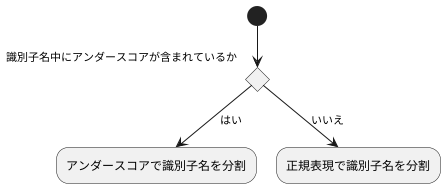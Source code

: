 @startuml
(*) --> if "識別子名中にアンダースコアが含まれているか"
--> [はい] アンダースコアで識別子名を分割
else 
--> [いいえ]正規表現で識別子名を分割
@enduml